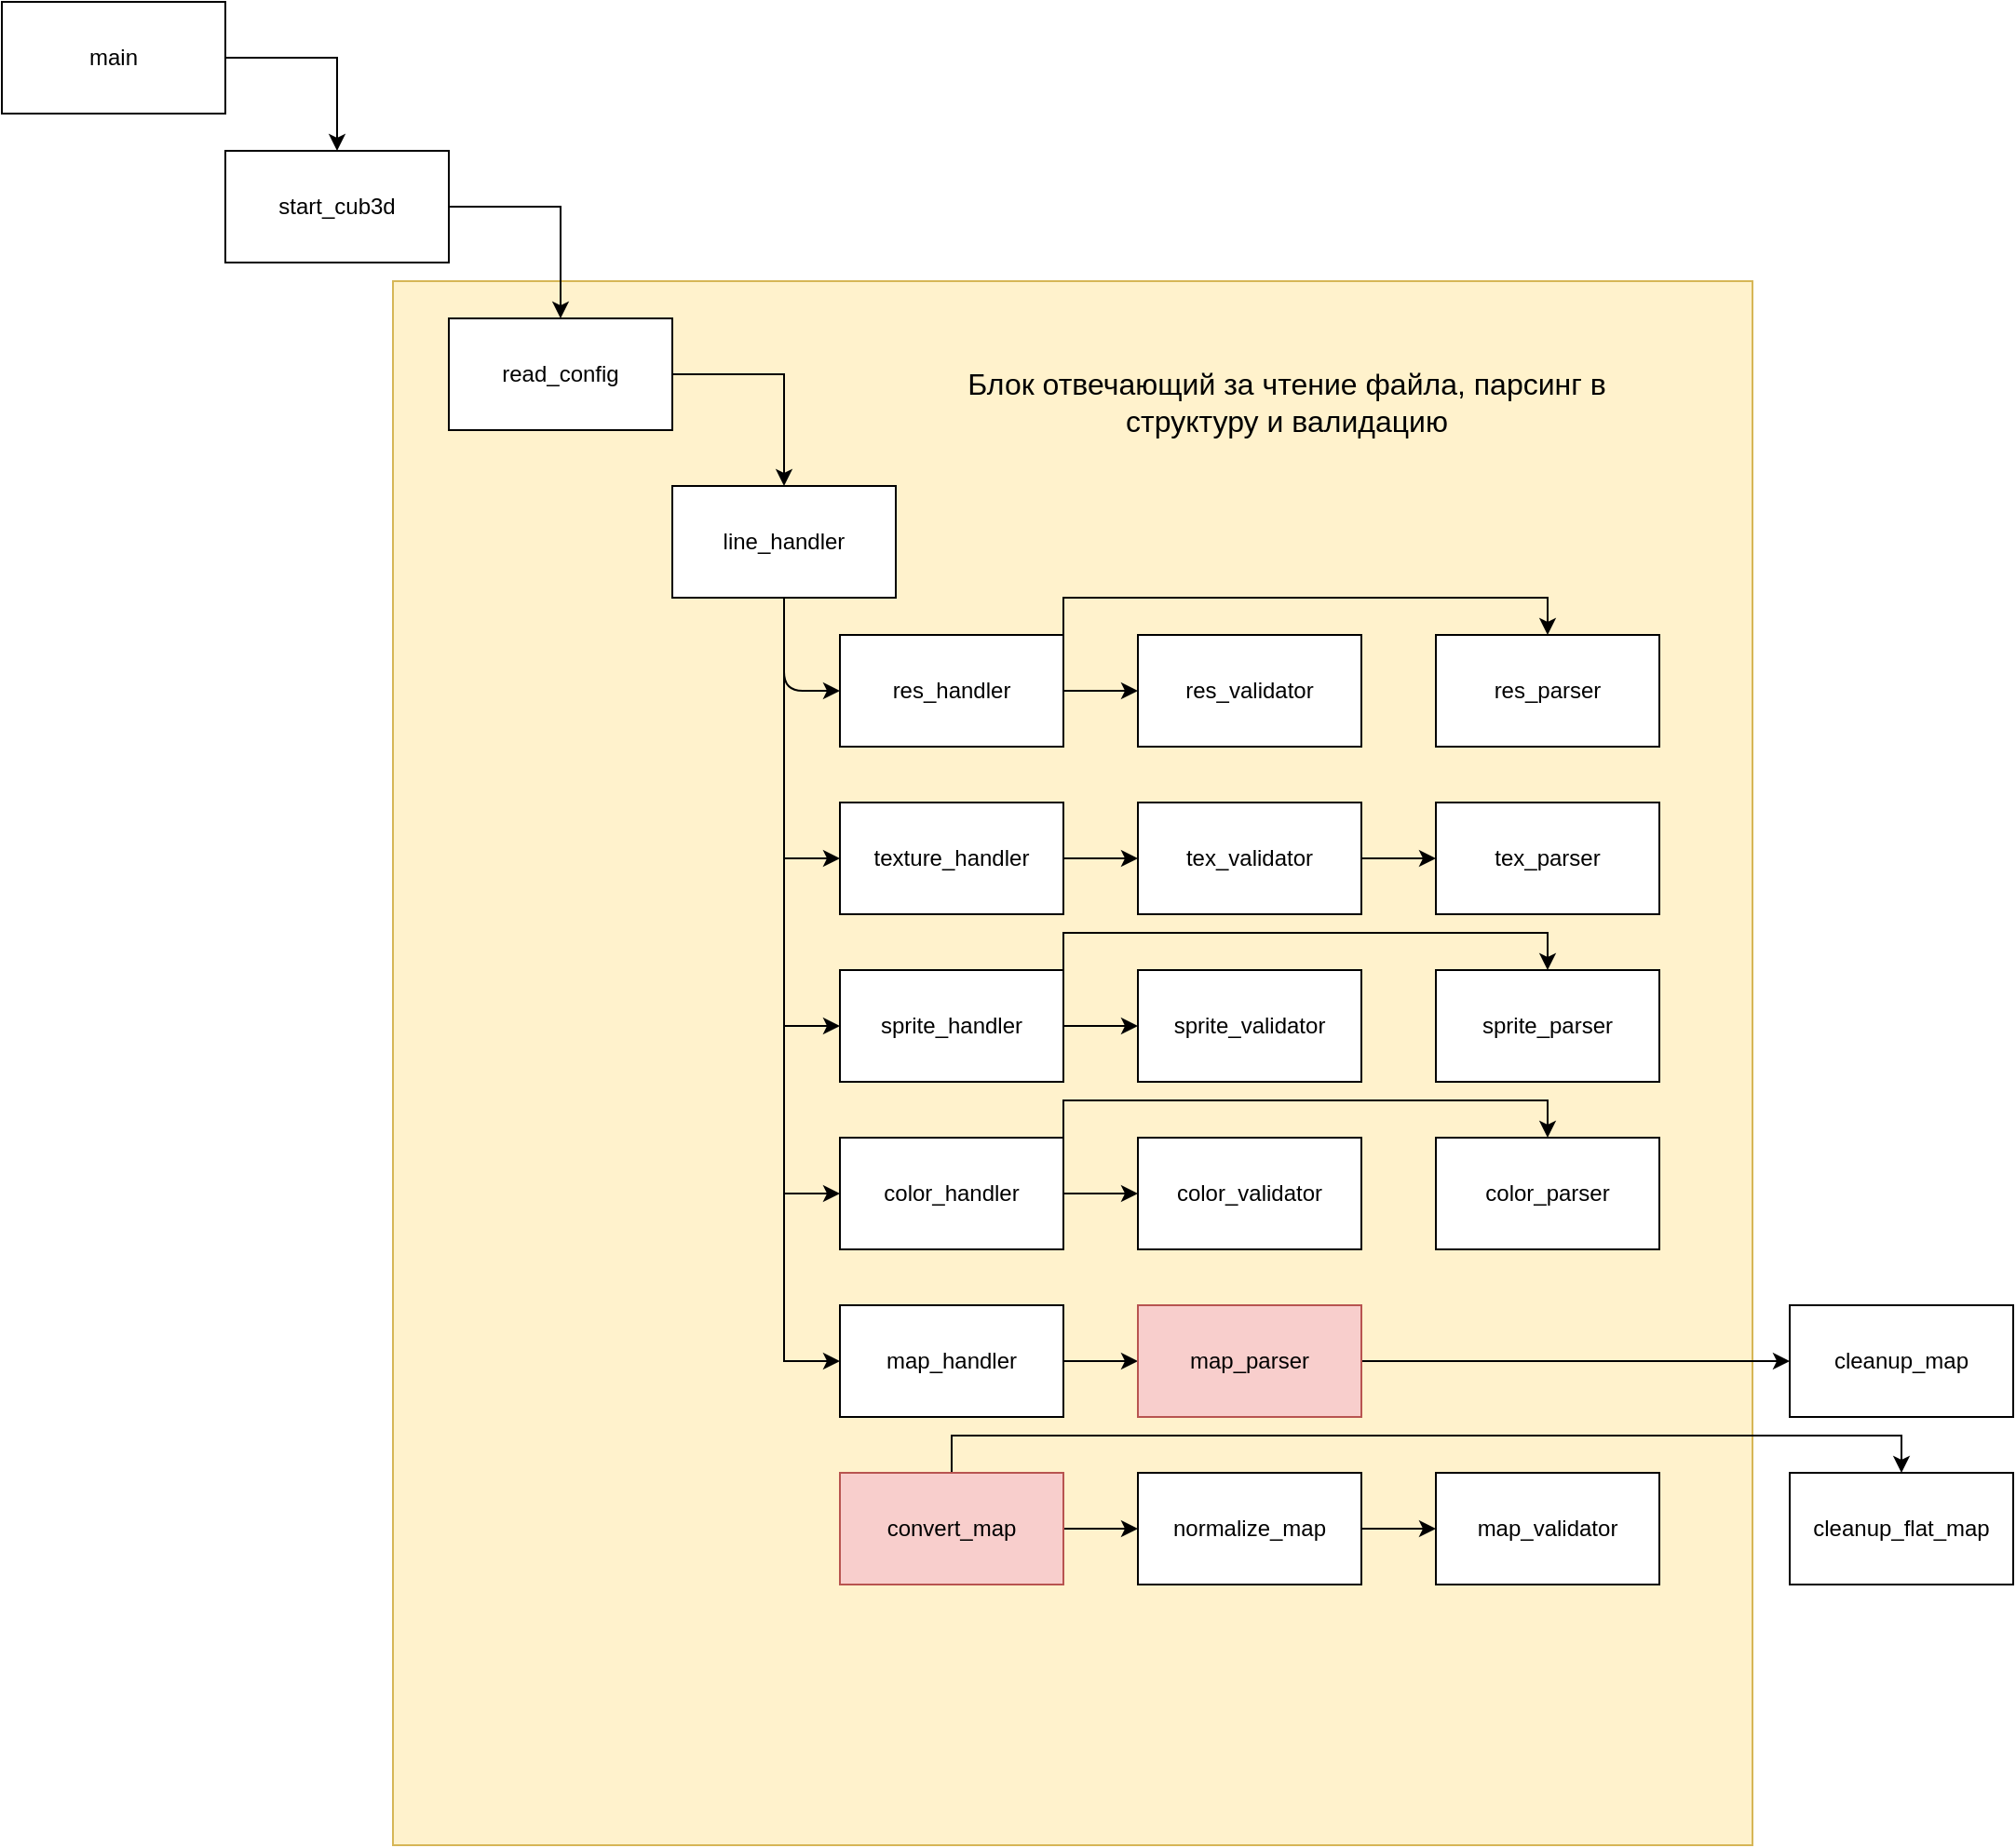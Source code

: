 <mxfile version="13.8.6" type="device"><diagram id="C5RBs43oDa-KdzZeNtuy" name="Page-1"><mxGraphModel dx="1350" dy="775" grid="1" gridSize="10" guides="1" tooltips="1" connect="1" arrows="1" fold="1" page="1" pageScale="1" pageWidth="827" pageHeight="1169" background="none" math="0" shadow="0"><root><mxCell id="WIyWlLk6GJQsqaUBKTNV-0"/><mxCell id="WIyWlLk6GJQsqaUBKTNV-1" parent="WIyWlLk6GJQsqaUBKTNV-0"/><mxCell id="b21pCmH-KF1PnkQn-l2D-20" value="" style="rounded=0;whiteSpace=wrap;html=1;fillColor=#fff2cc;strokeColor=#d6b656;shadow=0;glass=0;sketch=0;movable=0;" vertex="1" parent="WIyWlLk6GJQsqaUBKTNV-1"><mxGeometry x="260" y="200" width="730" height="840" as="geometry"/></mxCell><mxCell id="nngLqZrmPu9_v7ugj6ZZ-5" style="edgeStyle=orthogonalEdgeStyle;rounded=0;orthogonalLoop=1;jettySize=auto;html=1;exitX=1;exitY=0.5;exitDx=0;exitDy=0;entryX=0.5;entryY=0;entryDx=0;entryDy=0;" parent="WIyWlLk6GJQsqaUBKTNV-1" source="nngLqZrmPu9_v7ugj6ZZ-0" target="nngLqZrmPu9_v7ugj6ZZ-1" edge="1"><mxGeometry relative="1" as="geometry"/></mxCell><mxCell id="nngLqZrmPu9_v7ugj6ZZ-0" value="&lt;div&gt;main&lt;/div&gt;" style="rounded=0;whiteSpace=wrap;html=1;" parent="WIyWlLk6GJQsqaUBKTNV-1" vertex="1"><mxGeometry x="50" y="50" width="120" height="60" as="geometry"/></mxCell><mxCell id="nngLqZrmPu9_v7ugj6ZZ-6" style="edgeStyle=orthogonalEdgeStyle;rounded=0;orthogonalLoop=1;jettySize=auto;html=1;exitX=1;exitY=0.5;exitDx=0;exitDy=0;entryX=0.5;entryY=0;entryDx=0;entryDy=0;" parent="WIyWlLk6GJQsqaUBKTNV-1" source="nngLqZrmPu9_v7ugj6ZZ-1" target="nngLqZrmPu9_v7ugj6ZZ-2" edge="1"><mxGeometry relative="1" as="geometry"/></mxCell><mxCell id="nngLqZrmPu9_v7ugj6ZZ-1" value="&lt;div&gt;start_cub3d&lt;/div&gt;" style="rounded=0;whiteSpace=wrap;html=1;" parent="WIyWlLk6GJQsqaUBKTNV-1" vertex="1"><mxGeometry x="170" y="130" width="120" height="60" as="geometry"/></mxCell><mxCell id="nngLqZrmPu9_v7ugj6ZZ-7" style="edgeStyle=orthogonalEdgeStyle;rounded=0;orthogonalLoop=1;jettySize=auto;html=1;exitX=1;exitY=0.5;exitDx=0;exitDy=0;entryX=0.5;entryY=0;entryDx=0;entryDy=0;" parent="WIyWlLk6GJQsqaUBKTNV-1" source="nngLqZrmPu9_v7ugj6ZZ-2" target="nngLqZrmPu9_v7ugj6ZZ-3" edge="1"><mxGeometry relative="1" as="geometry"/></mxCell><mxCell id="nngLqZrmPu9_v7ugj6ZZ-2" value="&lt;div&gt;read_config&lt;/div&gt;" style="rounded=0;whiteSpace=wrap;html=1;" parent="WIyWlLk6GJQsqaUBKTNV-1" vertex="1"><mxGeometry x="290" y="220" width="120" height="60" as="geometry"/></mxCell><mxCell id="nngLqZrmPu9_v7ugj6ZZ-14" style="edgeStyle=orthogonalEdgeStyle;rounded=0;orthogonalLoop=1;jettySize=auto;html=1;exitX=0.5;exitY=1;exitDx=0;exitDy=0;entryX=0;entryY=0.5;entryDx=0;entryDy=0;" parent="WIyWlLk6GJQsqaUBKTNV-1" source="nngLqZrmPu9_v7ugj6ZZ-3" target="nngLqZrmPu9_v7ugj6ZZ-9" edge="1"><mxGeometry relative="1" as="geometry"/></mxCell><mxCell id="nngLqZrmPu9_v7ugj6ZZ-15" style="edgeStyle=orthogonalEdgeStyle;rounded=0;orthogonalLoop=1;jettySize=auto;html=1;exitX=0.5;exitY=1;exitDx=0;exitDy=0;entryX=0;entryY=0.5;entryDx=0;entryDy=0;" parent="WIyWlLk6GJQsqaUBKTNV-1" source="nngLqZrmPu9_v7ugj6ZZ-3" target="nngLqZrmPu9_v7ugj6ZZ-10" edge="1"><mxGeometry relative="1" as="geometry"/></mxCell><mxCell id="nngLqZrmPu9_v7ugj6ZZ-16" style="edgeStyle=orthogonalEdgeStyle;rounded=0;orthogonalLoop=1;jettySize=auto;html=1;exitX=0.5;exitY=1;exitDx=0;exitDy=0;entryX=0;entryY=0.5;entryDx=0;entryDy=0;" parent="WIyWlLk6GJQsqaUBKTNV-1" source="nngLqZrmPu9_v7ugj6ZZ-3" target="nngLqZrmPu9_v7ugj6ZZ-11" edge="1"><mxGeometry relative="1" as="geometry"/></mxCell><mxCell id="nngLqZrmPu9_v7ugj6ZZ-17" style="edgeStyle=orthogonalEdgeStyle;rounded=0;orthogonalLoop=1;jettySize=auto;html=1;exitX=0.5;exitY=1;exitDx=0;exitDy=0;entryX=0;entryY=0.5;entryDx=0;entryDy=0;" parent="WIyWlLk6GJQsqaUBKTNV-1" source="nngLqZrmPu9_v7ugj6ZZ-3" target="nngLqZrmPu9_v7ugj6ZZ-12" edge="1"><mxGeometry relative="1" as="geometry"/></mxCell><mxCell id="nngLqZrmPu9_v7ugj6ZZ-3" value="line_handler" style="rounded=0;whiteSpace=wrap;html=1;" parent="WIyWlLk6GJQsqaUBKTNV-1" vertex="1"><mxGeometry x="410" y="310" width="120" height="60" as="geometry"/></mxCell><mxCell id="nngLqZrmPu9_v7ugj6ZZ-8" value="res_handler" style="rounded=0;whiteSpace=wrap;html=1;" parent="WIyWlLk6GJQsqaUBKTNV-1" vertex="1"><mxGeometry x="500" y="390" width="120" height="60" as="geometry"/></mxCell><mxCell id="nngLqZrmPu9_v7ugj6ZZ-26" style="edgeStyle=orthogonalEdgeStyle;rounded=0;orthogonalLoop=1;jettySize=auto;html=1;exitX=1;exitY=0.5;exitDx=0;exitDy=0;entryX=0;entryY=0.5;entryDx=0;entryDy=0;" parent="WIyWlLk6GJQsqaUBKTNV-1" source="nngLqZrmPu9_v7ugj6ZZ-9" target="nngLqZrmPu9_v7ugj6ZZ-23" edge="1"><mxGeometry relative="1" as="geometry"/></mxCell><mxCell id="nngLqZrmPu9_v7ugj6ZZ-9" value="texture_handler" style="rounded=0;whiteSpace=wrap;html=1;" parent="WIyWlLk6GJQsqaUBKTNV-1" vertex="1"><mxGeometry x="500" y="480" width="120" height="60" as="geometry"/></mxCell><mxCell id="b21pCmH-KF1PnkQn-l2D-3" style="edgeStyle=orthogonalEdgeStyle;rounded=0;orthogonalLoop=1;jettySize=auto;html=1;exitX=1;exitY=0.5;exitDx=0;exitDy=0;entryX=0;entryY=0.5;entryDx=0;entryDy=0;" edge="1" parent="WIyWlLk6GJQsqaUBKTNV-1" source="nngLqZrmPu9_v7ugj6ZZ-10" target="b21pCmH-KF1PnkQn-l2D-0"><mxGeometry relative="1" as="geometry"/></mxCell><mxCell id="nngLqZrmPu9_v7ugj6ZZ-10" value="sprite_handler" style="rounded=0;whiteSpace=wrap;html=1;" parent="WIyWlLk6GJQsqaUBKTNV-1" vertex="1"><mxGeometry x="500" y="570" width="120" height="60" as="geometry"/></mxCell><mxCell id="b21pCmH-KF1PnkQn-l2D-9" style="edgeStyle=orthogonalEdgeStyle;rounded=0;orthogonalLoop=1;jettySize=auto;html=1;exitX=1;exitY=0.5;exitDx=0;exitDy=0;entryX=0;entryY=0.5;entryDx=0;entryDy=0;" edge="1" parent="WIyWlLk6GJQsqaUBKTNV-1" source="nngLqZrmPu9_v7ugj6ZZ-11" target="b21pCmH-KF1PnkQn-l2D-6"><mxGeometry relative="1" as="geometry"/></mxCell><mxCell id="b21pCmH-KF1PnkQn-l2D-12" style="edgeStyle=orthogonalEdgeStyle;rounded=0;orthogonalLoop=1;jettySize=auto;html=1;exitX=1;exitY=0.5;exitDx=0;exitDy=0;entryX=0.5;entryY=0;entryDx=0;entryDy=0;" edge="1" parent="WIyWlLk6GJQsqaUBKTNV-1" source="nngLqZrmPu9_v7ugj6ZZ-11" target="b21pCmH-KF1PnkQn-l2D-7"><mxGeometry relative="1" as="geometry"><Array as="points"><mxPoint x="620" y="640"/><mxPoint x="880" y="640"/></Array></mxGeometry></mxCell><mxCell id="nngLqZrmPu9_v7ugj6ZZ-11" value="color_handler" style="rounded=0;whiteSpace=wrap;html=1;" parent="WIyWlLk6GJQsqaUBKTNV-1" vertex="1"><mxGeometry x="500" y="660" width="120" height="60" as="geometry"/></mxCell><mxCell id="b21pCmH-KF1PnkQn-l2D-17" style="edgeStyle=orthogonalEdgeStyle;rounded=0;orthogonalLoop=1;jettySize=auto;html=1;exitX=1;exitY=0.5;exitDx=0;exitDy=0;entryX=0;entryY=0.5;entryDx=0;entryDy=0;" edge="1" parent="WIyWlLk6GJQsqaUBKTNV-1" source="nngLqZrmPu9_v7ugj6ZZ-12" target="b21pCmH-KF1PnkQn-l2D-13"><mxGeometry relative="1" as="geometry"/></mxCell><mxCell id="nngLqZrmPu9_v7ugj6ZZ-12" value="&lt;div&gt;map_handler&lt;/div&gt;" style="rounded=0;whiteSpace=wrap;html=1;" parent="WIyWlLk6GJQsqaUBKTNV-1" vertex="1"><mxGeometry x="500" y="750" width="120" height="60" as="geometry"/></mxCell><mxCell id="nngLqZrmPu9_v7ugj6ZZ-13" value="" style="endArrow=classic;html=1;exitX=0.5;exitY=1;exitDx=0;exitDy=0;entryX=0;entryY=0.5;entryDx=0;entryDy=0;" parent="WIyWlLk6GJQsqaUBKTNV-1" source="nngLqZrmPu9_v7ugj6ZZ-3" target="nngLqZrmPu9_v7ugj6ZZ-8" edge="1"><mxGeometry width="50" height="50" relative="1" as="geometry"><mxPoint x="490" y="540" as="sourcePoint"/><mxPoint x="540" y="490" as="targetPoint"/><Array as="points"><mxPoint x="470" y="420"/></Array></mxGeometry></mxCell><mxCell id="nngLqZrmPu9_v7ugj6ZZ-22" style="edgeStyle=orthogonalEdgeStyle;rounded=0;orthogonalLoop=1;jettySize=auto;html=1;exitX=1;exitY=0.5;exitDx=0;exitDy=0;entryX=0.5;entryY=0;entryDx=0;entryDy=0;" parent="WIyWlLk6GJQsqaUBKTNV-1" source="nngLqZrmPu9_v7ugj6ZZ-8" target="nngLqZrmPu9_v7ugj6ZZ-19" edge="1"><mxGeometry relative="1" as="geometry"><Array as="points"><mxPoint x="620" y="370"/><mxPoint x="880" y="370"/></Array></mxGeometry></mxCell><mxCell id="nngLqZrmPu9_v7ugj6ZZ-18" value="res_validator" style="rounded=0;whiteSpace=wrap;html=1;" parent="WIyWlLk6GJQsqaUBKTNV-1" vertex="1"><mxGeometry x="660" y="390" width="120" height="60" as="geometry"/></mxCell><mxCell id="nngLqZrmPu9_v7ugj6ZZ-19" value="res_parser" style="rounded=0;whiteSpace=wrap;html=1;" parent="WIyWlLk6GJQsqaUBKTNV-1" vertex="1"><mxGeometry x="820" y="390" width="120" height="60" as="geometry"/></mxCell><mxCell id="nngLqZrmPu9_v7ugj6ZZ-20" value="" style="endArrow=classic;html=1;exitX=1;exitY=0.5;exitDx=0;exitDy=0;entryX=0;entryY=0.5;entryDx=0;entryDy=0;" parent="WIyWlLk6GJQsqaUBKTNV-1" source="nngLqZrmPu9_v7ugj6ZZ-8" target="nngLqZrmPu9_v7ugj6ZZ-18" edge="1"><mxGeometry width="50" height="50" relative="1" as="geometry"><mxPoint x="800" y="540" as="sourcePoint"/><mxPoint x="850" y="490" as="targetPoint"/></mxGeometry></mxCell><mxCell id="nngLqZrmPu9_v7ugj6ZZ-27" style="edgeStyle=orthogonalEdgeStyle;rounded=0;orthogonalLoop=1;jettySize=auto;html=1;exitX=1;exitY=0.5;exitDx=0;exitDy=0;entryX=0;entryY=0.5;entryDx=0;entryDy=0;" parent="WIyWlLk6GJQsqaUBKTNV-1" source="nngLqZrmPu9_v7ugj6ZZ-23" target="nngLqZrmPu9_v7ugj6ZZ-24" edge="1"><mxGeometry relative="1" as="geometry"/></mxCell><mxCell id="nngLqZrmPu9_v7ugj6ZZ-23" value="tex_validator" style="rounded=0;whiteSpace=wrap;html=1;" parent="WIyWlLk6GJQsqaUBKTNV-1" vertex="1"><mxGeometry x="660" y="480" width="120" height="60" as="geometry"/></mxCell><mxCell id="nngLqZrmPu9_v7ugj6ZZ-24" value="tex_parser" style="rounded=0;whiteSpace=wrap;html=1;" parent="WIyWlLk6GJQsqaUBKTNV-1" vertex="1"><mxGeometry x="820" y="480" width="120" height="60" as="geometry"/></mxCell><mxCell id="b21pCmH-KF1PnkQn-l2D-1" value="sprite_parser" style="rounded=0;whiteSpace=wrap;html=1;" vertex="1" parent="WIyWlLk6GJQsqaUBKTNV-1"><mxGeometry x="820" y="570" width="120" height="60" as="geometry"/></mxCell><mxCell id="b21pCmH-KF1PnkQn-l2D-0" value="sprite_validator" style="rounded=0;whiteSpace=wrap;html=1;" vertex="1" parent="WIyWlLk6GJQsqaUBKTNV-1"><mxGeometry x="660" y="570" width="120" height="60" as="geometry"/></mxCell><mxCell id="b21pCmH-KF1PnkQn-l2D-5" style="edgeStyle=orthogonalEdgeStyle;rounded=0;orthogonalLoop=1;jettySize=auto;html=1;exitX=1;exitY=0.5;exitDx=0;exitDy=0;entryX=0.5;entryY=0;entryDx=0;entryDy=0;" edge="1" parent="WIyWlLk6GJQsqaUBKTNV-1" source="nngLqZrmPu9_v7ugj6ZZ-10" target="b21pCmH-KF1PnkQn-l2D-1"><mxGeometry relative="1" as="geometry"><mxPoint x="620" y="600" as="sourcePoint"/><mxPoint x="880" y="570" as="targetPoint"/><Array as="points"><mxPoint x="620" y="550"/><mxPoint x="880" y="550"/></Array></mxGeometry></mxCell><mxCell id="b21pCmH-KF1PnkQn-l2D-6" value="color_validator" style="rounded=0;whiteSpace=wrap;html=1;" vertex="1" parent="WIyWlLk6GJQsqaUBKTNV-1"><mxGeometry x="660" y="660" width="120" height="60" as="geometry"/></mxCell><mxCell id="b21pCmH-KF1PnkQn-l2D-7" value="color_parser" style="rounded=0;whiteSpace=wrap;html=1;" vertex="1" parent="WIyWlLk6GJQsqaUBKTNV-1"><mxGeometry x="820" y="660" width="120" height="60" as="geometry"/></mxCell><mxCell id="b21pCmH-KF1PnkQn-l2D-24" style="edgeStyle=orthogonalEdgeStyle;rounded=0;orthogonalLoop=1;jettySize=auto;html=1;exitX=1;exitY=0.5;exitDx=0;exitDy=0;entryX=0;entryY=0.5;entryDx=0;entryDy=0;" edge="1" parent="WIyWlLk6GJQsqaUBKTNV-1" source="b21pCmH-KF1PnkQn-l2D-13" target="b21pCmH-KF1PnkQn-l2D-22"><mxGeometry relative="1" as="geometry"/></mxCell><mxCell id="b21pCmH-KF1PnkQn-l2D-13" value="map_parser" style="rounded=0;whiteSpace=wrap;html=1;fillColor=#f8cecc;strokeColor=#b85450;" vertex="1" parent="WIyWlLk6GJQsqaUBKTNV-1"><mxGeometry x="660" y="750" width="120" height="60" as="geometry"/></mxCell><mxCell id="b21pCmH-KF1PnkQn-l2D-30" style="edgeStyle=orthogonalEdgeStyle;rounded=0;orthogonalLoop=1;jettySize=auto;html=1;exitX=1;exitY=0.5;exitDx=0;exitDy=0;entryX=0;entryY=0.5;entryDx=0;entryDy=0;" edge="1" parent="WIyWlLk6GJQsqaUBKTNV-1" source="b21pCmH-KF1PnkQn-l2D-14" target="b21pCmH-KF1PnkQn-l2D-28"><mxGeometry relative="1" as="geometry"/></mxCell><mxCell id="b21pCmH-KF1PnkQn-l2D-40" style="edgeStyle=orthogonalEdgeStyle;rounded=0;orthogonalLoop=1;jettySize=auto;html=1;exitX=0.5;exitY=0;exitDx=0;exitDy=0;entryX=0.5;entryY=0;entryDx=0;entryDy=0;" edge="1" parent="WIyWlLk6GJQsqaUBKTNV-1" source="b21pCmH-KF1PnkQn-l2D-14" target="b21pCmH-KF1PnkQn-l2D-25"><mxGeometry relative="1" as="geometry"/></mxCell><mxCell id="b21pCmH-KF1PnkQn-l2D-14" value="&lt;div&gt;convert_map&lt;/div&gt;" style="rounded=0;whiteSpace=wrap;html=1;fillColor=#f8cecc;strokeColor=#b85450;" vertex="1" parent="WIyWlLk6GJQsqaUBKTNV-1"><mxGeometry x="500" y="840" width="120" height="60" as="geometry"/></mxCell><mxCell id="b21pCmH-KF1PnkQn-l2D-15" value="map_validator" style="rounded=0;whiteSpace=wrap;html=1;" vertex="1" parent="WIyWlLk6GJQsqaUBKTNV-1"><mxGeometry x="820" y="840" width="120" height="60" as="geometry"/></mxCell><mxCell id="b21pCmH-KF1PnkQn-l2D-21" value="&lt;font style=&quot;font-size: 16px&quot;&gt;Блок отвечающий за чтение файла, парсинг в структуру и валидацию&lt;br&gt;&lt;/font&gt;" style="text;html=1;strokeColor=none;fillColor=none;align=center;verticalAlign=middle;whiteSpace=wrap;rounded=0;movable=0;" vertex="1" parent="WIyWlLk6GJQsqaUBKTNV-1"><mxGeometry x="540" y="210" width="400" height="110" as="geometry"/></mxCell><mxCell id="b21pCmH-KF1PnkQn-l2D-22" value="&lt;div&gt;cleanup_map&lt;/div&gt;" style="rounded=0;whiteSpace=wrap;html=1;" vertex="1" parent="WIyWlLk6GJQsqaUBKTNV-1"><mxGeometry x="1010" y="750" width="120" height="60" as="geometry"/></mxCell><mxCell id="b21pCmH-KF1PnkQn-l2D-25" value="&lt;div&gt;cleanup_flat_map&lt;/div&gt;" style="rounded=0;whiteSpace=wrap;html=1;" vertex="1" parent="WIyWlLk6GJQsqaUBKTNV-1"><mxGeometry x="1010" y="840" width="120" height="60" as="geometry"/></mxCell><mxCell id="b21pCmH-KF1PnkQn-l2D-37" style="edgeStyle=orthogonalEdgeStyle;rounded=0;orthogonalLoop=1;jettySize=auto;html=1;exitX=1;exitY=0.5;exitDx=0;exitDy=0;entryX=0;entryY=0.5;entryDx=0;entryDy=0;" edge="1" parent="WIyWlLk6GJQsqaUBKTNV-1" source="b21pCmH-KF1PnkQn-l2D-28" target="b21pCmH-KF1PnkQn-l2D-15"><mxGeometry relative="1" as="geometry"/></mxCell><mxCell id="b21pCmH-KF1PnkQn-l2D-28" value="normalize_map" style="rounded=0;whiteSpace=wrap;html=1;shadow=0;glass=0;sketch=0;" vertex="1" parent="WIyWlLk6GJQsqaUBKTNV-1"><mxGeometry x="660" y="840" width="120" height="60" as="geometry"/></mxCell></root></mxGraphModel></diagram></mxfile>